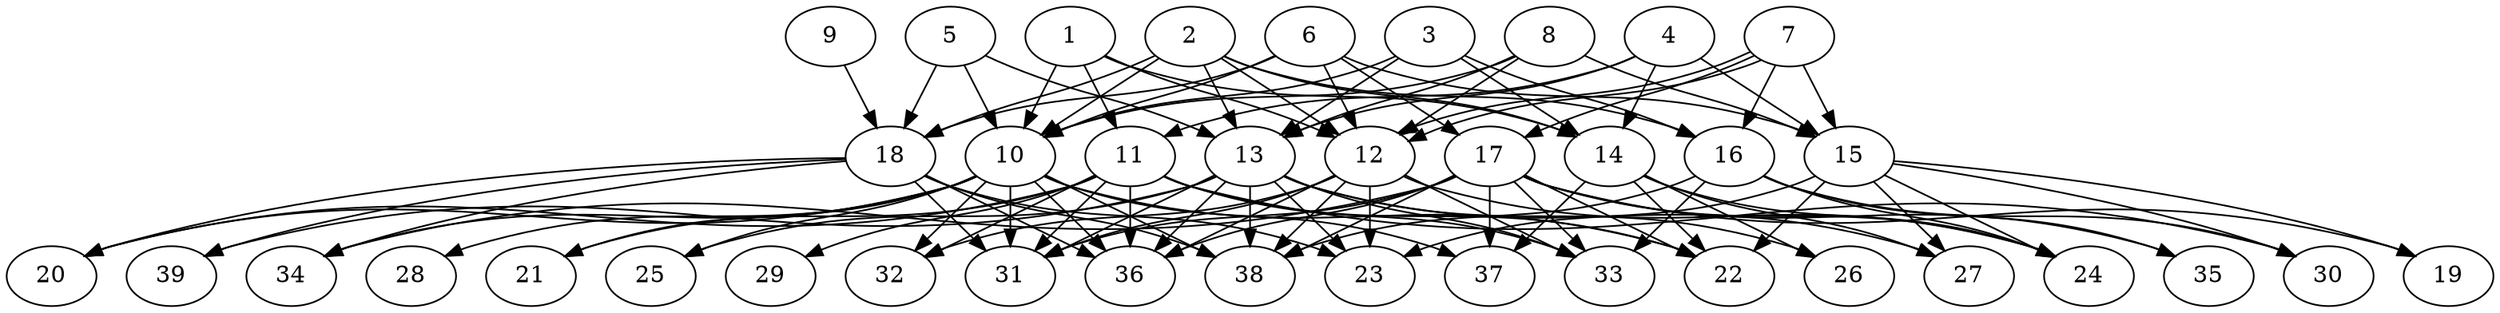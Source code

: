 // DAG (tier=3-complex, mode=data, n=39, ccr=0.544, fat=0.788, density=0.682, regular=0.235, jump=0.222, mindata=4194304, maxdata=33554432)
// DAG automatically generated by daggen at Sun Aug 24 16:33:35 2025
// /home/ermia/Project/Environments/daggen/bin/daggen --dot --ccr 0.544 --fat 0.788 --regular 0.235 --density 0.682 --jump 0.222 --mindata 4194304 --maxdata 33554432 -n 39 
digraph G {
  1 [size="194495972314505888", alpha="0.07", expect_size="97247986157252944"]
  1 -> 10 [size ="3303968318947328"]
  1 -> 11 [size ="3303968318947328"]
  1 -> 12 [size ="3303968318947328"]
  1 -> 14 [size ="3303968318947328"]
  2 [size="6194467988448477184000", alpha="0.15", expect_size="3097233994224238592000"]
  2 -> 10 [size ="2698315091148800"]
  2 -> 12 [size ="2698315091148800"]
  2 -> 13 [size ="2698315091148800"]
  2 -> 14 [size ="2698315091148800"]
  2 -> 16 [size ="2698315091148800"]
  2 -> 18 [size ="2698315091148800"]
  3 [size="3682179102044529152", alpha="0.03", expect_size="1841089551022264576"]
  3 -> 10 [size ="1979120929996800"]
  3 -> 13 [size ="1979120929996800"]
  3 -> 14 [size ="1979120929996800"]
  3 -> 16 [size ="1979120929996800"]
  4 [size="5561459679796230356992", alpha="0.04", expect_size="2780729839898115178496"]
  4 -> 11 [size ="2511207013548032"]
  4 -> 13 [size ="2511207013548032"]
  4 -> 14 [size ="2511207013548032"]
  4 -> 15 [size ="2511207013548032"]
  5 [size="34026334725332795392000", alpha="0.12", expect_size="17013167362666397696000"]
  5 -> 10 [size ="8400402592563200"]
  5 -> 13 [size ="8400402592563200"]
  5 -> 18 [size ="8400402592563200"]
  6 [size="19274882769569685504", alpha="0.09", expect_size="9637441384784842752"]
  6 -> 10 [size ="8787553050165248"]
  6 -> 12 [size ="8787553050165248"]
  6 -> 15 [size ="8787553050165248"]
  6 -> 17 [size ="8787553050165248"]
  6 -> 18 [size ="8787553050165248"]
  7 [size="7322447593198576640", alpha="0.05", expect_size="3661223796599288320"]
  7 -> 12 [size ="3887018182443008"]
  7 -> 12 [size ="3887018182443008"]
  7 -> 15 [size ="3887018182443008"]
  7 -> 16 [size ="3887018182443008"]
  7 -> 17 [size ="3887018182443008"]
  8 [size="8163753636136002560", alpha="0.06", expect_size="4081876818068001280"]
  8 -> 10 [size ="5423506267308032"]
  8 -> 12 [size ="5423506267308032"]
  8 -> 13 [size ="5423506267308032"]
  8 -> 15 [size ="5423506267308032"]
  9 [size="89531826541438144", alpha="0.16", expect_size="44765913270719072"]
  9 -> 18 [size ="1420729849479168"]
  10 [size="698697541921121408", alpha="0.10", expect_size="349348770960560704"]
  10 -> 20 [size ="443728246341632"]
  10 -> 21 [size ="443728246341632"]
  10 -> 22 [size ="443728246341632"]
  10 -> 25 [size ="443728246341632"]
  10 -> 28 [size ="443728246341632"]
  10 -> 31 [size ="443728246341632"]
  10 -> 32 [size ="443728246341632"]
  10 -> 34 [size ="443728246341632"]
  10 -> 36 [size ="443728246341632"]
  10 -> 37 [size ="443728246341632"]
  10 -> 38 [size ="443728246341632"]
  11 [size="79916957105922400", alpha="0.10", expect_size="39958478552961200"]
  11 -> 20 [size ="194241103921152"]
  11 -> 21 [size ="194241103921152"]
  11 -> 22 [size ="194241103921152"]
  11 -> 29 [size ="194241103921152"]
  11 -> 30 [size ="194241103921152"]
  11 -> 31 [size ="194241103921152"]
  11 -> 32 [size ="194241103921152"]
  11 -> 33 [size ="194241103921152"]
  11 -> 36 [size ="194241103921152"]
  12 [size="6528768210647585390592", alpha="0.09", expect_size="3264384105323792695296"]
  12 -> 23 [size ="2794543153938432"]
  12 -> 24 [size ="2794543153938432"]
  12 -> 31 [size ="2794543153938432"]
  12 -> 32 [size ="2794543153938432"]
  12 -> 33 [size ="2794543153938432"]
  12 -> 36 [size ="2794543153938432"]
  12 -> 38 [size ="2794543153938432"]
  13 [size="17766634655911508", alpha="0.01", expect_size="8883317327955754"]
  13 -> 23 [size ="286392521326592"]
  13 -> 25 [size ="286392521326592"]
  13 -> 26 [size ="286392521326592"]
  13 -> 27 [size ="286392521326592"]
  13 -> 31 [size ="286392521326592"]
  13 -> 33 [size ="286392521326592"]
  13 -> 36 [size ="286392521326592"]
  13 -> 38 [size ="286392521326592"]
  13 -> 39 [size ="286392521326592"]
  14 [size="10628125785738354622464", alpha="0.04", expect_size="5314062892869177311232"]
  14 -> 22 [size ="3867180508643328"]
  14 -> 24 [size ="3867180508643328"]
  14 -> 26 [size ="3867180508643328"]
  14 -> 27 [size ="3867180508643328"]
  14 -> 37 [size ="3867180508643328"]
  15 [size="5572073763421424713728", alpha="0.04", expect_size="2786036881710712356864"]
  15 -> 19 [size ="2514401101873152"]
  15 -> 22 [size ="2514401101873152"]
  15 -> 23 [size ="2514401101873152"]
  15 -> 24 [size ="2514401101873152"]
  15 -> 27 [size ="2514401101873152"]
  15 -> 30 [size ="2514401101873152"]
  16 [size="17457887486940636", alpha="0.08", expect_size="8728943743470318"]
  16 -> 24 [size ="363638237954048"]
  16 -> 30 [size ="363638237954048"]
  16 -> 33 [size ="363638237954048"]
  16 -> 35 [size ="363638237954048"]
  16 -> 38 [size ="363638237954048"]
  17 [size="14986733624808483848192", alpha="0.16", expect_size="7493366812404241924096"]
  17 -> 19 [size ="4862892239224832"]
  17 -> 22 [size ="4862892239224832"]
  17 -> 24 [size ="4862892239224832"]
  17 -> 31 [size ="4862892239224832"]
  17 -> 33 [size ="4862892239224832"]
  17 -> 34 [size ="4862892239224832"]
  17 -> 35 [size ="4862892239224832"]
  17 -> 36 [size ="4862892239224832"]
  17 -> 37 [size ="4862892239224832"]
  17 -> 38 [size ="4862892239224832"]
  18 [size="9088049272375389184", alpha="0.12", expect_size="4544024636187694592"]
  18 -> 20 [size ="3711717657804800"]
  18 -> 23 [size ="3711717657804800"]
  18 -> 31 [size ="3711717657804800"]
  18 -> 34 [size ="3711717657804800"]
  18 -> 36 [size ="3711717657804800"]
  18 -> 38 [size ="3711717657804800"]
  18 -> 39 [size ="3711717657804800"]
  19 [size="365301941174975744", alpha="0.05", expect_size="182650970587487872"]
  20 [size="32993495490353980", alpha="0.04", expect_size="16496747745176990"]
  21 [size="17768531338799966322688", alpha="0.07", expect_size="8884265669399983161344"]
  22 [size="12618853537005281280", alpha="0.03", expect_size="6309426768502640640"]
  23 [size="1346306246234797312", alpha="0.11", expect_size="673153123117398656"]
  24 [size="325489124114686912", alpha="0.09", expect_size="162744562057343456"]
  25 [size="36672726992821420032000", alpha="0.12", expect_size="18336363496410710016000"]
  26 [size="15011239547291834368", alpha="0.13", expect_size="7505619773645917184"]
  27 [size="4078365380402324480", alpha="0.14", expect_size="2039182690201162240"]
  28 [size="15209874630380976", alpha="0.16", expect_size="7604937315190488"]
  29 [size="49705915431455360", alpha="0.03", expect_size="24852957715727680"]
  30 [size="21962700862849105920", alpha="0.09", expect_size="10981350431424552960"]
  31 [size="20947154530270707712000", alpha="0.11", expect_size="10473577265135353856000"]
  32 [size="9419298715319901618176", alpha="0.11", expect_size="4709649357659950809088"]
  33 [size="9378914285624000", alpha="0.20", expect_size="4689457142812000"]
  34 [size="9878174373621612544", alpha="0.09", expect_size="4939087186810806272"]
  35 [size="11994043226618840743936", alpha="0.14", expect_size="5997021613309420371968"]
  36 [size="1678167492901470208000", alpha="0.14", expect_size="839083746450735104000"]
  37 [size="3475293722551286784", alpha="0.06", expect_size="1737646861275643392"]
  38 [size="50015714558102552", alpha="0.05", expect_size="25007857279051276"]
  39 [size="404677824469320640", alpha="0.10", expect_size="202338912234660320"]
}